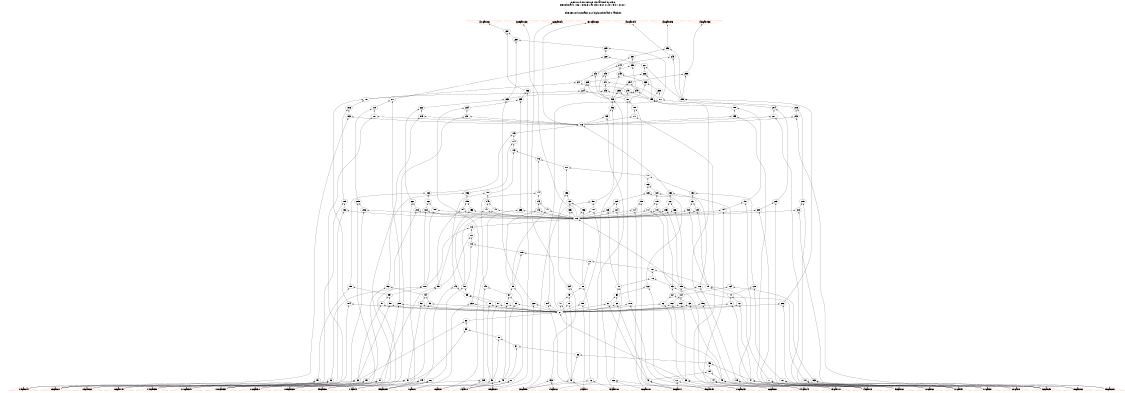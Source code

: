 # Network structure generated by ABC

digraph network {
size = "7.5,10";
center = true;
edge [dir = back];

{
  node [shape = plaintext];
  edge [style = invis];
  LevelTitle1 [label=""];
  LevelTitle2 [label=""];
  Level43 [label = ""];
  Level42 [label = ""];
  Level41 [label = ""];
  Level40 [label = ""];
  Level39 [label = ""];
  Level38 [label = ""];
  Level37 [label = ""];
  Level36 [label = ""];
  Level35 [label = ""];
  Level34 [label = ""];
  Level33 [label = ""];
  Level32 [label = ""];
  Level31 [label = ""];
  Level30 [label = ""];
  Level29 [label = ""];
  Level28 [label = ""];
  Level27 [label = ""];
  Level26 [label = ""];
  Level25 [label = ""];
  Level24 [label = ""];
  Level23 [label = ""];
  Level22 [label = ""];
  Level21 [label = ""];
  Level20 [label = ""];
  Level19 [label = ""];
  Level18 [label = ""];
  Level17 [label = ""];
  Level16 [label = ""];
  Level15 [label = ""];
  Level14 [label = ""];
  Level13 [label = ""];
  Level12 [label = ""];
  Level11 [label = ""];
  Level10 [label = ""];
  Level9 [label = ""];
  Level8 [label = ""];
  Level7 [label = ""];
  Level6 [label = ""];
  Level5 [label = ""];
  Level4 [label = ""];
  Level3 [label = ""];
  Level2 [label = ""];
  Level1 [label = ""];
  Level0 [label = ""];
  LevelTitle1 ->  LevelTitle2 ->  Level43 ->  Level42 ->  Level41 ->  Level40 ->  Level39 ->  Level38 ->  Level37 ->  Level36 ->  Level35 ->  Level34 ->  Level33 ->  Level32 ->  Level31 ->  Level30 ->  Level29 ->  Level28 ->  Level27 ->  Level26 ->  Level25 ->  Level24 ->  Level23 ->  Level22 ->  Level21 ->  Level20 ->  Level19 ->  Level18 ->  Level17 ->  Level16 ->  Level15 ->  Level14 ->  Level13 ->  Level12 ->  Level11 ->  Level10 ->  Level9 ->  Level8 ->  Level7 ->  Level6 ->  Level5 ->  Level4 ->  Level3 ->  Level2 ->  Level1 ->  Level0;
}

{
  rank = same;
  LevelTitle1;
  title1 [shape=plaintext,
          fontsize=20,
          fontname = "Times-Roman",
          label="Network structure visualized by ABC\nBenchmark \"top\". Time was Thu Oct  8 20:19:01 2020. "
         ];
}

{
  rank = same;
  LevelTitle2;
  title2 [shape=plaintext,
          fontsize=18,
          fontname = "Times-Roman",
          label="The network contains 212 logic nodes and 0 latches.\n"
         ];
}

{
  rank = same;
  Level43;
  Node37 [label = "_421gat_188_", shape = invtriangle, color = coral, fillcolor = coral];
  Node38 [label = "_329gat_133_", shape = invtriangle, color = coral, fillcolor = coral];
  Node39 [label = "_223gat_84_", shape = invtriangle, color = coral, fillcolor = coral];
  Node40 [label = "_370gat_163_", shape = invtriangle, color = coral, fillcolor = coral];
  Node41 [label = "_431gat_194_", shape = invtriangle, color = coral, fillcolor = coral];
  Node42 [label = "_432gat_195_", shape = invtriangle, color = coral, fillcolor = coral];
  Node43 [label = "_430gat_193_", shape = invtriangle, color = coral, fillcolor = coral];
}

{
  rank = same;
  Level42;
  Node237 [label = "237\n", shape = ellipse];
}

{
  rank = same;
  Level41;
  Node230 [label = "230\n", shape = ellipse];
}

{
  rank = same;
  Level40;
  Node229 [label = "229\n", shape = ellipse];
  Node252 [label = "252\n", shape = ellipse];
}

{
  rank = same;
  Level39;
  Node228 [label = "228\n", shape = ellipse];
  Node245 [label = "245\n", shape = ellipse];
  Node251 [label = "251\n", shape = ellipse];
}

{
  rank = same;
  Level38;
  Node227 [label = "227\n", shape = ellipse];
  Node244 [label = "244\n", shape = ellipse];
  Node250 [label = "250\n", shape = ellipse];
}

{
  rank = same;
  Level37;
  Node226 [label = "226\n", shape = ellipse];
  Node242 [label = "242\n", shape = ellipse];
  Node243 [label = "243\n", shape = ellipse];
  Node248 [label = "248\n", shape = ellipse];
  Node255 [label = "255\n", shape = ellipse];
}

{
  rank = same;
  Level36;
  Node225 [label = "225\n", shape = ellipse];
  Node239 [label = "239\n", shape = ellipse];
  Node241 [label = "241\n", shape = ellipse];
  Node247 [label = "247\n", shape = ellipse];
  Node254 [label = "254\n", shape = ellipse];
}

{
  rank = same;
  Level35;
  Node224 [label = "224\n", shape = ellipse];
  Node236 [label = "236\n", shape = ellipse];
  Node238 [label = "238\n", shape = ellipse];
  Node240 [label = "240\n", shape = ellipse];
  Node246 [label = "246\n", shape = ellipse];
  Node249 [label = "249\n", shape = ellipse];
  Node253 [label = "253\n", shape = ellipse];
}

{
  rank = same;
  Level34;
  Node181 [label = "181\n", shape = ellipse];
  Node187 [label = "187\n", shape = ellipse];
  Node193 [label = "193\n", shape = ellipse];
  Node199 [label = "199\n", shape = ellipse];
  Node205 [label = "205\n", shape = ellipse];
  Node211 [label = "211\n", shape = ellipse];
  Node217 [label = "217\n", shape = ellipse];
  Node223 [label = "223\n", shape = ellipse];
  Node235 [label = "235\n", shape = ellipse];
}

{
  rank = same;
  Level33;
  Node180 [label = "180\n", shape = ellipse];
  Node186 [label = "186\n", shape = ellipse];
  Node192 [label = "192\n", shape = ellipse];
  Node198 [label = "198\n", shape = ellipse];
  Node204 [label = "204\n", shape = ellipse];
  Node210 [label = "210\n", shape = ellipse];
  Node216 [label = "216\n", shape = ellipse];
  Node222 [label = "222\n", shape = ellipse];
  Node234 [label = "234\n", shape = ellipse];
}

{
  rank = same;
  Level32;
  Node177 [label = "177\n", shape = ellipse];
  Node183 [label = "183\n", shape = ellipse];
  Node189 [label = "189\n", shape = ellipse];
  Node195 [label = "195\n", shape = ellipse];
  Node201 [label = "201\n", shape = ellipse];
  Node207 [label = "207\n", shape = ellipse];
  Node213 [label = "213\n", shape = ellipse];
  Node219 [label = "219\n", shape = ellipse];
  Node231 [label = "231\n", shape = ellipse];
}

{
  rank = same;
  Level31;
  Node176 [label = "176\n", shape = ellipse];
}

{
  rank = same;
  Level30;
  Node175 [label = "175\n", shape = ellipse];
}

{
  rank = same;
  Level29;
  Node174 [label = "174\n", shape = ellipse];
}

{
  rank = same;
  Level28;
  Node173 [label = "173\n", shape = ellipse];
}

{
  rank = same;
  Level27;
  Node172 [label = "172\n", shape = ellipse];
}

{
  rank = same;
  Level26;
  Node171 [label = "171\n", shape = ellipse];
}

{
  rank = same;
  Level25;
  Node170 [label = "170\n", shape = ellipse];
}

{
  rank = same;
  Level24;
  Node169 [label = "169\n", shape = ellipse];
}

{
  rank = same;
  Level23;
  Node120 [label = "120\n", shape = ellipse];
  Node126 [label = "126\n", shape = ellipse];
  Node132 [label = "132\n", shape = ellipse];
  Node138 [label = "138\n", shape = ellipse];
  Node144 [label = "144\n", shape = ellipse];
  Node150 [label = "150\n", shape = ellipse];
  Node156 [label = "156\n", shape = ellipse];
  Node162 [label = "162\n", shape = ellipse];
  Node168 [label = "168\n", shape = ellipse];
}

{
  rank = same;
  Level22;
  Node119 [label = "119\n", shape = ellipse];
  Node125 [label = "125\n", shape = ellipse];
  Node131 [label = "131\n", shape = ellipse];
  Node137 [label = "137\n", shape = ellipse];
  Node143 [label = "143\n", shape = ellipse];
  Node149 [label = "149\n", shape = ellipse];
  Node155 [label = "155\n", shape = ellipse];
  Node161 [label = "161\n", shape = ellipse];
  Node167 [label = "167\n", shape = ellipse];
  Node179 [label = "179\n", shape = ellipse];
  Node185 [label = "185\n", shape = ellipse];
  Node191 [label = "191\n", shape = ellipse];
  Node197 [label = "197\n", shape = ellipse];
  Node203 [label = "203\n", shape = ellipse];
  Node209 [label = "209\n", shape = ellipse];
  Node215 [label = "215\n", shape = ellipse];
  Node221 [label = "221\n", shape = ellipse];
}

{
  rank = same;
  Level21;
  Node114 [label = "114\n", shape = ellipse];
  Node117 [label = "117\n", shape = ellipse];
  Node118 [label = "118\n", shape = ellipse];
  Node123 [label = "123\n", shape = ellipse];
  Node124 [label = "124\n", shape = ellipse];
  Node129 [label = "129\n", shape = ellipse];
  Node130 [label = "130\n", shape = ellipse];
  Node135 [label = "135\n", shape = ellipse];
  Node136 [label = "136\n", shape = ellipse];
  Node141 [label = "141\n", shape = ellipse];
  Node142 [label = "142\n", shape = ellipse];
  Node147 [label = "147\n", shape = ellipse];
  Node148 [label = "148\n", shape = ellipse];
  Node153 [label = "153\n", shape = ellipse];
  Node154 [label = "154\n", shape = ellipse];
  Node159 [label = "159\n", shape = ellipse];
  Node160 [label = "160\n", shape = ellipse];
  Node165 [label = "165\n", shape = ellipse];
  Node166 [label = "166\n", shape = ellipse];
  Node182 [label = "182\n", shape = ellipse];
  Node188 [label = "188\n", shape = ellipse];
  Node194 [label = "194\n", shape = ellipse];
  Node200 [label = "200\n", shape = ellipse];
  Node206 [label = "206\n", shape = ellipse];
  Node212 [label = "212\n", shape = ellipse];
  Node218 [label = "218\n", shape = ellipse];
  Node233 [label = "233\n", shape = ellipse];
}

{
  rank = same;
  Level20;
  Node113 [label = "113\n", shape = ellipse];
}

{
  rank = same;
  Level19;
  Node112 [label = "112\n", shape = ellipse];
}

{
  rank = same;
  Level18;
  Node111 [label = "111\n", shape = ellipse];
}

{
  rank = same;
  Level17;
  Node110 [label = "110\n", shape = ellipse];
}

{
  rank = same;
  Level16;
  Node109 [label = "109\n", shape = ellipse];
}

{
  rank = same;
  Level15;
  Node108 [label = "108\n", shape = ellipse];
}

{
  rank = same;
  Level14;
  Node107 [label = "107\n", shape = ellipse];
}

{
  rank = same;
  Level13;
  Node106 [label = "106\n", shape = ellipse];
}

{
  rank = same;
  Level12;
  Node65 [label = "65\n", shape = ellipse];
  Node70 [label = "70\n", shape = ellipse];
  Node75 [label = "75\n", shape = ellipse];
  Node80 [label = "80\n", shape = ellipse];
  Node85 [label = "85\n", shape = ellipse];
  Node90 [label = "90\n", shape = ellipse];
  Node95 [label = "95\n", shape = ellipse];
  Node100 [label = "100\n", shape = ellipse];
  Node105 [label = "105\n", shape = ellipse];
  Node116 [label = "116\n", shape = ellipse];
  Node122 [label = "122\n", shape = ellipse];
  Node128 [label = "128\n", shape = ellipse];
  Node134 [label = "134\n", shape = ellipse];
  Node140 [label = "140\n", shape = ellipse];
  Node146 [label = "146\n", shape = ellipse];
  Node152 [label = "152\n", shape = ellipse];
  Node158 [label = "158\n", shape = ellipse];
  Node164 [label = "164\n", shape = ellipse];
}

{
  rank = same;
  Level11;
  Node64 [label = "64\n", shape = ellipse];
  Node69 [label = "69\n", shape = ellipse];
  Node74 [label = "74\n", shape = ellipse];
  Node79 [label = "79\n", shape = ellipse];
  Node84 [label = "84\n", shape = ellipse];
  Node89 [label = "89\n", shape = ellipse];
  Node94 [label = "94\n", shape = ellipse];
  Node99 [label = "99\n", shape = ellipse];
  Node104 [label = "104\n", shape = ellipse];
}

{
  rank = same;
  Level10;
  Node62 [label = "62\n", shape = ellipse];
  Node63 [label = "63\n", shape = ellipse];
  Node67 [label = "67\n", shape = ellipse];
  Node68 [label = "68\n", shape = ellipse];
  Node72 [label = "72\n", shape = ellipse];
  Node73 [label = "73\n", shape = ellipse];
  Node77 [label = "77\n", shape = ellipse];
  Node78 [label = "78\n", shape = ellipse];
  Node82 [label = "82\n", shape = ellipse];
  Node83 [label = "83\n", shape = ellipse];
  Node87 [label = "87\n", shape = ellipse];
  Node88 [label = "88\n", shape = ellipse];
  Node92 [label = "92\n", shape = ellipse];
  Node93 [label = "93\n", shape = ellipse];
  Node97 [label = "97\n", shape = ellipse];
  Node98 [label = "98\n", shape = ellipse];
  Node102 [label = "102\n", shape = ellipse];
  Node103 [label = "103\n", shape = ellipse];
  Node178 [label = "178\n", shape = ellipse];
  Node184 [label = "184\n", shape = ellipse];
  Node190 [label = "190\n", shape = ellipse];
  Node196 [label = "196\n", shape = ellipse];
  Node202 [label = "202\n", shape = ellipse];
  Node208 [label = "208\n", shape = ellipse];
  Node214 [label = "214\n", shape = ellipse];
  Node220 [label = "220\n", shape = ellipse];
  Node232 [label = "232\n", shape = ellipse];
}

{
  rank = same;
  Level9;
  Node61 [label = "61\n", shape = ellipse];
}

{
  rank = same;
  Level8;
  Node60 [label = "60\n", shape = ellipse];
}

{
  rank = same;
  Level7;
  Node59 [label = "59\n", shape = ellipse];
}

{
  rank = same;
  Level6;
  Node58 [label = "58\n", shape = ellipse];
}

{
  rank = same;
  Level5;
  Node57 [label = "57\n", shape = ellipse];
}

{
  rank = same;
  Level4;
  Node56 [label = "56\n", shape = ellipse];
}

{
  rank = same;
  Level3;
  Node55 [label = "55\n", shape = ellipse];
}

{
  rank = same;
  Level2;
  Node54 [label = "54\n", shape = ellipse];
}

{
  rank = same;
  Level1;
  Node44 [label = "44\n", shape = ellipse];
  Node45 [label = "45\n", shape = ellipse];
  Node46 [label = "46\n", shape = ellipse];
  Node47 [label = "47\n", shape = ellipse];
  Node48 [label = "48\n", shape = ellipse];
  Node49 [label = "49\n", shape = ellipse];
  Node50 [label = "50\n", shape = ellipse];
  Node51 [label = "51\n", shape = ellipse];
  Node52 [label = "52\n", shape = ellipse];
  Node53 [label = "53\n", shape = ellipse];
  Node66 [label = "66\n", shape = ellipse];
  Node71 [label = "71\n", shape = ellipse];
  Node76 [label = "76\n", shape = ellipse];
  Node81 [label = "81\n", shape = ellipse];
  Node86 [label = "86\n", shape = ellipse];
  Node91 [label = "91\n", shape = ellipse];
  Node96 [label = "96\n", shape = ellipse];
  Node101 [label = "101\n", shape = ellipse];
  Node115 [label = "115\n", shape = ellipse];
  Node121 [label = "121\n", shape = ellipse];
  Node127 [label = "127\n", shape = ellipse];
  Node133 [label = "133\n", shape = ellipse];
  Node139 [label = "139\n", shape = ellipse];
  Node145 [label = "145\n", shape = ellipse];
  Node151 [label = "151\n", shape = ellipse];
  Node157 [label = "157\n", shape = ellipse];
  Node163 [label = "163\n", shape = ellipse];
}

{
  rank = same;
  Level0;
  Node1 [label = "_1gat_0_", shape = triangle, color = coral, fillcolor = coral];
  Node2 [label = "_11gat_3_", shape = triangle, color = coral, fillcolor = coral];
  Node3 [label = "_17gat_5_", shape = triangle, color = coral, fillcolor = coral];
  Node4 [label = "_95gat_29_", shape = triangle, color = coral, fillcolor = coral];
  Node5 [label = "_112gat_34_", shape = triangle, color = coral, fillcolor = coral];
  Node6 [label = "_4gat_1_", shape = triangle, color = coral, fillcolor = coral];
  Node7 [label = "_30gat_9_", shape = triangle, color = coral, fillcolor = coral];
  Node8 [label = "_27gat_8_", shape = triangle, color = coral, fillcolor = coral];
  Node9 [label = "_8gat_2_", shape = triangle, color = coral, fillcolor = coral];
  Node10 [label = "_40gat_12_", shape = triangle, color = coral, fillcolor = coral];
  Node11 [label = "_47gat_14_", shape = triangle, color = coral, fillcolor = coral];
  Node12 [label = "_69gat_21_", shape = triangle, color = coral, fillcolor = coral];
  Node13 [label = "_73gat_22_", shape = triangle, color = coral, fillcolor = coral];
  Node14 [label = "_89gat_27_", shape = triangle, color = coral, fillcolor = coral];
  Node15 [label = "_53gat_16_", shape = triangle, color = coral, fillcolor = coral];
  Node16 [label = "_115gat_35_", shape = triangle, color = coral, fillcolor = coral];
  Node17 [label = "_37gat_11_", shape = triangle, color = coral, fillcolor = coral];
  Node18 [label = "_63gat_19_", shape = triangle, color = coral, fillcolor = coral];
  Node19 [label = "_99gat_30_", shape = triangle, color = coral, fillcolor = coral];
  Node20 [label = "_79gat_24_", shape = triangle, color = coral, fillcolor = coral];
  Node21 [label = "_14gat_4_", shape = triangle, color = coral, fillcolor = coral];
  Node22 [label = "_102gat_31_", shape = triangle, color = coral, fillcolor = coral];
  Node23 [label = "_24gat_7_", shape = triangle, color = coral, fillcolor = coral];
  Node24 [label = "_82gat_25_", shape = triangle, color = coral, fillcolor = coral];
  Node25 [label = "_66gat_20_", shape = triangle, color = coral, fillcolor = coral];
  Node26 [label = "_43gat_13_", shape = triangle, color = coral, fillcolor = coral];
  Node27 [label = "_92gat_28_", shape = triangle, color = coral, fillcolor = coral];
  Node28 [label = "_76gat_23_", shape = triangle, color = coral, fillcolor = coral];
  Node29 [label = "_86gat_26_", shape = triangle, color = coral, fillcolor = coral];
  Node30 [label = "_50gat_15_", shape = triangle, color = coral, fillcolor = coral];
  Node31 [label = "_108gat_33_", shape = triangle, color = coral, fillcolor = coral];
  Node32 [label = "_21gat_6_", shape = triangle, color = coral, fillcolor = coral];
  Node33 [label = "_60gat_18_", shape = triangle, color = coral, fillcolor = coral];
  Node34 [label = "_56gat_17_", shape = triangle, color = coral, fillcolor = coral];
  Node35 [label = "_105gat_32_", shape = triangle, color = coral, fillcolor = coral];
  Node36 [label = "_34gat_10_", shape = triangle, color = coral, fillcolor = coral];
}

title1 -> title2 [style = invis];
title2 -> Node37 [style = invis];
title2 -> Node38 [style = invis];
title2 -> Node39 [style = invis];
title2 -> Node40 [style = invis];
title2 -> Node41 [style = invis];
title2 -> Node42 [style = invis];
title2 -> Node43 [style = invis];
Node37 -> Node38 [style = invis];
Node38 -> Node39 [style = invis];
Node39 -> Node40 [style = invis];
Node40 -> Node41 [style = invis];
Node41 -> Node42 [style = invis];
Node42 -> Node43 [style = invis];
Node37 -> Node237 [style = solid];
Node38 -> Node113 [style = solid];
Node39 -> Node61 [style = solid];
Node40 -> Node176 [style = solid];
Node41 -> Node245 [style = solid];
Node42 -> Node252 [style = solid];
Node43 -> Node255 [style = solid];
Node44 -> Node11 [style = solid];
Node44 -> Node26 [style = solid];
Node45 -> Node17 [style = solid];
Node45 -> Node26 [style = solid];
Node46 -> Node30 [style = solid];
Node46 -> Node34 [style = solid];
Node47 -> Node2 [style = solid];
Node47 -> Node3 [style = solid];
Node48 -> Node7 [style = solid];
Node48 -> Node23 [style = solid];
Node49 -> Node1 [style = solid];
Node49 -> Node6 [style = solid];
Node50 -> Node4 [style = solid];
Node50 -> Node14 [style = solid];
Node51 -> Node22 [style = solid];
Node51 -> Node31 [style = solid];
Node52 -> Node12 [style = solid];
Node52 -> Node18 [style = solid];
Node53 -> Node24 [style = solid];
Node53 -> Node28 [style = solid];
Node54 -> Node45 [style = solid];
Node54 -> Node46 [style = solid];
Node55 -> Node47 [style = solid];
Node55 -> Node54 [style = solid];
Node56 -> Node48 [style = solid];
Node56 -> Node55 [style = solid];
Node57 -> Node49 [style = solid];
Node57 -> Node56 [style = solid];
Node58 -> Node50 [style = solid];
Node58 -> Node57 [style = solid];
Node59 -> Node51 [style = solid];
Node59 -> Node58 [style = solid];
Node60 -> Node52 [style = solid];
Node60 -> Node59 [style = solid];
Node61 -> Node53 [style = solid];
Node61 -> Node60 [style = solid];
Node62 -> Node45 [style = solid];
Node62 -> Node61 [style = solid];
Node63 -> Node45 [style = solid];
Node63 -> Node61 [style = solid];
Node64 -> Node62 [style = solid];
Node64 -> Node63 [style = solid];
Node65 -> Node44 [style = solid];
Node65 -> Node64 [style = solid];
Node66 -> Node33 [style = solid];
Node66 -> Node34 [style = solid];
Node67 -> Node46 [style = solid];
Node67 -> Node61 [style = solid];
Node68 -> Node46 [style = solid];
Node68 -> Node61 [style = solid];
Node69 -> Node67 [style = solid];
Node69 -> Node68 [style = solid];
Node70 -> Node66 [style = solid];
Node70 -> Node69 [style = solid];
Node71 -> Node3 [style = solid];
Node71 -> Node32 [style = solid];
Node72 -> Node47 [style = solid];
Node72 -> Node61 [style = solid];
Node73 -> Node47 [style = solid];
Node73 -> Node61 [style = solid];
Node74 -> Node72 [style = solid];
Node74 -> Node73 [style = solid];
Node75 -> Node71 [style = solid];
Node75 -> Node74 [style = solid];
Node76 -> Node7 [style = solid];
Node76 -> Node36 [style = solid];
Node77 -> Node48 [style = solid];
Node77 -> Node61 [style = solid];
Node78 -> Node48 [style = solid];
Node78 -> Node61 [style = solid];
Node79 -> Node77 [style = solid];
Node79 -> Node78 [style = solid];
Node80 -> Node76 [style = solid];
Node80 -> Node79 [style = solid];
Node81 -> Node6 [style = solid];
Node81 -> Node9 [style = solid];
Node82 -> Node49 [style = solid];
Node82 -> Node61 [style = solid];
Node83 -> Node49 [style = solid];
Node83 -> Node61 [style = solid];
Node84 -> Node82 [style = solid];
Node84 -> Node83 [style = solid];
Node85 -> Node81 [style = solid];
Node85 -> Node84 [style = solid];
Node86 -> Node4 [style = solid];
Node86 -> Node19 [style = solid];
Node87 -> Node50 [style = solid];
Node87 -> Node61 [style = solid];
Node88 -> Node50 [style = solid];
Node88 -> Node61 [style = solid];
Node89 -> Node87 [style = solid];
Node89 -> Node88 [style = solid];
Node90 -> Node86 [style = solid];
Node90 -> Node89 [style = solid];
Node91 -> Node5 [style = solid];
Node91 -> Node31 [style = solid];
Node92 -> Node51 [style = solid];
Node92 -> Node61 [style = solid];
Node93 -> Node51 [style = solid];
Node93 -> Node61 [style = solid];
Node94 -> Node92 [style = solid];
Node94 -> Node93 [style = solid];
Node95 -> Node91 [style = solid];
Node95 -> Node94 [style = solid];
Node96 -> Node12 [style = solid];
Node96 -> Node13 [style = solid];
Node97 -> Node52 [style = solid];
Node97 -> Node61 [style = solid];
Node98 -> Node52 [style = solid];
Node98 -> Node61 [style = solid];
Node99 -> Node97 [style = solid];
Node99 -> Node98 [style = solid];
Node100 -> Node96 [style = solid];
Node100 -> Node99 [style = solid];
Node101 -> Node24 [style = solid];
Node101 -> Node29 [style = solid];
Node102 -> Node53 [style = solid];
Node102 -> Node61 [style = solid];
Node103 -> Node53 [style = solid];
Node103 -> Node61 [style = solid];
Node104 -> Node102 [style = solid];
Node104 -> Node103 [style = solid];
Node105 -> Node101 [style = solid];
Node105 -> Node104 [style = solid];
Node106 -> Node65 [style = solid];
Node106 -> Node70 [style = solid];
Node107 -> Node75 [style = solid];
Node107 -> Node106 [style = solid];
Node108 -> Node80 [style = solid];
Node108 -> Node107 [style = solid];
Node109 -> Node85 [style = solid];
Node109 -> Node108 [style = solid];
Node110 -> Node90 [style = solid];
Node110 -> Node109 [style = solid];
Node111 -> Node95 [style = solid];
Node111 -> Node110 [style = solid];
Node112 -> Node100 [style = solid];
Node112 -> Node111 [style = solid];
Node113 -> Node105 [style = solid];
Node113 -> Node112 [style = solid];
Node114 -> Node33 [style = solid];
Node114 -> Node113 [style = solid];
Node115 -> Node15 [style = solid];
Node115 -> Node26 [style = solid];
Node116 -> Node64 [style = solid];
Node116 -> Node115 [style = solid];
Node117 -> Node65 [style = solid];
Node117 -> Node113 [style = solid];
Node118 -> Node65 [style = solid];
Node118 -> Node113 [style = solid];
Node119 -> Node117 [style = solid];
Node119 -> Node118 [style = solid];
Node120 -> Node116 [style = solid];
Node120 -> Node119 [style = solid];
Node121 -> Node25 [style = solid];
Node121 -> Node34 [style = solid];
Node122 -> Node69 [style = solid];
Node122 -> Node121 [style = solid];
Node123 -> Node70 [style = solid];
Node123 -> Node113 [style = solid];
Node124 -> Node70 [style = solid];
Node124 -> Node113 [style = solid];
Node125 -> Node123 [style = solid];
Node125 -> Node124 [style = solid];
Node126 -> Node122 [style = solid];
Node126 -> Node125 [style = solid];
Node127 -> Node3 [style = solid];
Node127 -> Node8 [style = solid];
Node128 -> Node74 [style = solid];
Node128 -> Node127 [style = solid];
Node129 -> Node75 [style = solid];
Node129 -> Node113 [style = solid];
Node130 -> Node75 [style = solid];
Node130 -> Node113 [style = solid];
Node131 -> Node129 [style = solid];
Node131 -> Node130 [style = solid];
Node132 -> Node128 [style = solid];
Node132 -> Node131 [style = solid];
Node133 -> Node7 [style = solid];
Node133 -> Node10 [style = solid];
Node134 -> Node79 [style = solid];
Node134 -> Node133 [style = solid];
Node135 -> Node80 [style = solid];
Node135 -> Node113 [style = solid];
Node136 -> Node80 [style = solid];
Node136 -> Node113 [style = solid];
Node137 -> Node135 [style = solid];
Node137 -> Node136 [style = solid];
Node138 -> Node134 [style = solid];
Node138 -> Node137 [style = solid];
Node139 -> Node6 [style = solid];
Node139 -> Node21 [style = solid];
Node140 -> Node84 [style = solid];
Node140 -> Node139 [style = solid];
Node141 -> Node85 [style = solid];
Node141 -> Node113 [style = solid];
Node142 -> Node85 [style = solid];
Node142 -> Node113 [style = solid];
Node143 -> Node141 [style = solid];
Node143 -> Node142 [style = solid];
Node144 -> Node140 [style = solid];
Node144 -> Node143 [style = solid];
Node145 -> Node4 [style = solid];
Node145 -> Node35 [style = solid];
Node146 -> Node89 [style = solid];
Node146 -> Node145 [style = solid];
Node147 -> Node90 [style = solid];
Node147 -> Node113 [style = solid];
Node148 -> Node90 [style = solid];
Node148 -> Node113 [style = solid];
Node149 -> Node147 [style = solid];
Node149 -> Node148 [style = solid];
Node150 -> Node146 [style = solid];
Node150 -> Node149 [style = solid];
Node151 -> Node16 [style = solid];
Node151 -> Node31 [style = solid];
Node152 -> Node94 [style = solid];
Node152 -> Node151 [style = solid];
Node153 -> Node95 [style = solid];
Node153 -> Node113 [style = solid];
Node154 -> Node95 [style = solid];
Node154 -> Node113 [style = solid];
Node155 -> Node153 [style = solid];
Node155 -> Node154 [style = solid];
Node156 -> Node152 [style = solid];
Node156 -> Node155 [style = solid];
Node157 -> Node12 [style = solid];
Node157 -> Node20 [style = solid];
Node158 -> Node99 [style = solid];
Node158 -> Node157 [style = solid];
Node159 -> Node100 [style = solid];
Node159 -> Node113 [style = solid];
Node160 -> Node100 [style = solid];
Node160 -> Node113 [style = solid];
Node161 -> Node159 [style = solid];
Node161 -> Node160 [style = solid];
Node162 -> Node158 [style = solid];
Node162 -> Node161 [style = solid];
Node163 -> Node24 [style = solid];
Node163 -> Node27 [style = solid];
Node164 -> Node104 [style = solid];
Node164 -> Node163 [style = solid];
Node165 -> Node105 [style = solid];
Node165 -> Node113 [style = solid];
Node166 -> Node105 [style = solid];
Node166 -> Node113 [style = solid];
Node167 -> Node165 [style = solid];
Node167 -> Node166 [style = solid];
Node168 -> Node164 [style = solid];
Node168 -> Node167 [style = solid];
Node169 -> Node120 [style = solid];
Node169 -> Node126 [style = solid];
Node170 -> Node132 [style = solid];
Node170 -> Node169 [style = solid];
Node171 -> Node138 [style = solid];
Node171 -> Node170 [style = solid];
Node172 -> Node144 [style = solid];
Node172 -> Node171 [style = solid];
Node173 -> Node150 [style = solid];
Node173 -> Node172 [style = solid];
Node174 -> Node156 [style = solid];
Node174 -> Node173 [style = solid];
Node175 -> Node162 [style = solid];
Node175 -> Node174 [style = solid];
Node176 -> Node168 [style = solid];
Node176 -> Node175 [style = solid];
Node177 -> Node25 [style = solid];
Node177 -> Node176 [style = solid];
Node178 -> Node30 [style = solid];
Node178 -> Node61 [style = solid];
Node179 -> Node34 [style = solid];
Node179 -> Node114 [style = solid];
Node180 -> Node177 [style = solid];
Node180 -> Node179 [style = solid];
Node181 -> Node178 [style = solid];
Node181 -> Node180 [style = solid];
Node182 -> Node13 [style = solid];
Node182 -> Node113 [style = solid];
Node183 -> Node20 [style = solid];
Node183 -> Node176 [style = solid];
Node184 -> Node18 [style = solid];
Node184 -> Node61 [style = solid];
Node185 -> Node12 [style = solid];
Node185 -> Node182 [style = solid];
Node186 -> Node183 [style = solid];
Node186 -> Node185 [style = solid];
Node187 -> Node184 [style = solid];
Node187 -> Node186 [style = solid];
Node188 -> Node36 [style = solid];
Node188 -> Node113 [style = solid];
Node189 -> Node10 [style = solid];
Node189 -> Node176 [style = solid];
Node190 -> Node23 [style = solid];
Node190 -> Node61 [style = solid];
Node191 -> Node7 [style = solid];
Node191 -> Node188 [style = solid];
Node192 -> Node189 [style = solid];
Node192 -> Node191 [style = solid];
Node193 -> Node190 [style = solid];
Node193 -> Node192 [style = solid];
Node194 -> Node11 [style = solid];
Node194 -> Node113 [style = solid];
Node195 -> Node15 [style = solid];
Node195 -> Node176 [style = solid];
Node196 -> Node17 [style = solid];
Node196 -> Node61 [style = solid];
Node197 -> Node26 [style = solid];
Node197 -> Node194 [style = solid];
Node198 -> Node195 [style = solid];
Node198 -> Node197 [style = solid];
Node199 -> Node196 [style = solid];
Node199 -> Node198 [style = solid];
Node200 -> Node32 [style = solid];
Node200 -> Node113 [style = solid];
Node201 -> Node8 [style = solid];
Node201 -> Node176 [style = solid];
Node202 -> Node2 [style = solid];
Node202 -> Node61 [style = solid];
Node203 -> Node3 [style = solid];
Node203 -> Node200 [style = solid];
Node204 -> Node201 [style = solid];
Node204 -> Node203 [style = solid];
Node205 -> Node202 [style = solid];
Node205 -> Node204 [style = solid];
Node206 -> Node5 [style = solid];
Node206 -> Node113 [style = solid];
Node207 -> Node16 [style = solid];
Node207 -> Node176 [style = solid];
Node208 -> Node22 [style = solid];
Node208 -> Node61 [style = solid];
Node209 -> Node31 [style = solid];
Node209 -> Node206 [style = solid];
Node210 -> Node207 [style = solid];
Node210 -> Node209 [style = solid];
Node211 -> Node208 [style = solid];
Node211 -> Node210 [style = solid];
Node212 -> Node29 [style = solid];
Node212 -> Node113 [style = solid];
Node213 -> Node27 [style = solid];
Node213 -> Node176 [style = solid];
Node214 -> Node28 [style = solid];
Node214 -> Node61 [style = solid];
Node215 -> Node24 [style = solid];
Node215 -> Node212 [style = solid];
Node216 -> Node213 [style = solid];
Node216 -> Node215 [style = solid];
Node217 -> Node214 [style = solid];
Node217 -> Node216 [style = solid];
Node218 -> Node19 [style = solid];
Node218 -> Node113 [style = solid];
Node219 -> Node35 [style = solid];
Node219 -> Node176 [style = solid];
Node220 -> Node14 [style = solid];
Node220 -> Node61 [style = solid];
Node221 -> Node4 [style = solid];
Node221 -> Node218 [style = solid];
Node222 -> Node219 [style = solid];
Node222 -> Node221 [style = solid];
Node223 -> Node220 [style = solid];
Node223 -> Node222 [style = solid];
Node224 -> Node181 [style = solid];
Node224 -> Node187 [style = solid];
Node225 -> Node193 [style = solid];
Node225 -> Node224 [style = solid];
Node226 -> Node199 [style = solid];
Node226 -> Node225 [style = solid];
Node227 -> Node205 [style = solid];
Node227 -> Node226 [style = solid];
Node228 -> Node211 [style = solid];
Node228 -> Node227 [style = solid];
Node229 -> Node217 [style = solid];
Node229 -> Node228 [style = solid];
Node230 -> Node223 [style = solid];
Node230 -> Node229 [style = solid];
Node231 -> Node21 [style = solid];
Node231 -> Node176 [style = solid];
Node232 -> Node1 [style = solid];
Node232 -> Node61 [style = solid];
Node233 -> Node9 [style = solid];
Node233 -> Node113 [style = solid];
Node234 -> Node231 [style = solid];
Node234 -> Node232 [style = solid];
Node235 -> Node233 [style = solid];
Node235 -> Node234 [style = solid];
Node236 -> Node6 [style = solid];
Node236 -> Node235 [style = solid];
Node237 -> Node230 [style = solid];
Node237 -> Node236 [style = solid];
Node238 -> Node199 [style = solid];
Node238 -> Node217 [style = solid];
Node239 -> Node181 [style = solid];
Node239 -> Node238 [style = solid];
Node240 -> Node181 [style = solid];
Node240 -> Node199 [style = solid];
Node241 -> Node187 [style = solid];
Node241 -> Node240 [style = solid];
Node242 -> Node193 [style = solid];
Node242 -> Node241 [style = solid];
Node243 -> Node193 [style = solid];
Node243 -> Node239 [style = solid];
Node244 -> Node242 [style = solid];
Node244 -> Node243 [style = solid];
Node245 -> Node205 [style = solid];
Node245 -> Node244 [style = solid];
Node246 -> Node199 [style = solid];
Node246 -> Node223 [style = solid];
Node247 -> Node217 [style = solid];
Node247 -> Node246 [style = solid];
Node248 -> Node193 [style = solid];
Node248 -> Node247 [style = solid];
Node249 -> Node193 [style = solid];
Node249 -> Node199 [style = solid];
Node250 -> Node248 [style = solid];
Node250 -> Node249 [style = solid];
Node251 -> Node242 [style = solid];
Node251 -> Node250 [style = solid];
Node252 -> Node205 [style = solid];
Node252 -> Node251 [style = solid];
Node253 -> Node181 [style = solid];
Node253 -> Node193 [style = solid];
Node254 -> Node249 [style = solid];
Node254 -> Node253 [style = solid];
Node255 -> Node205 [style = solid];
Node255 -> Node254 [style = solid];
}

